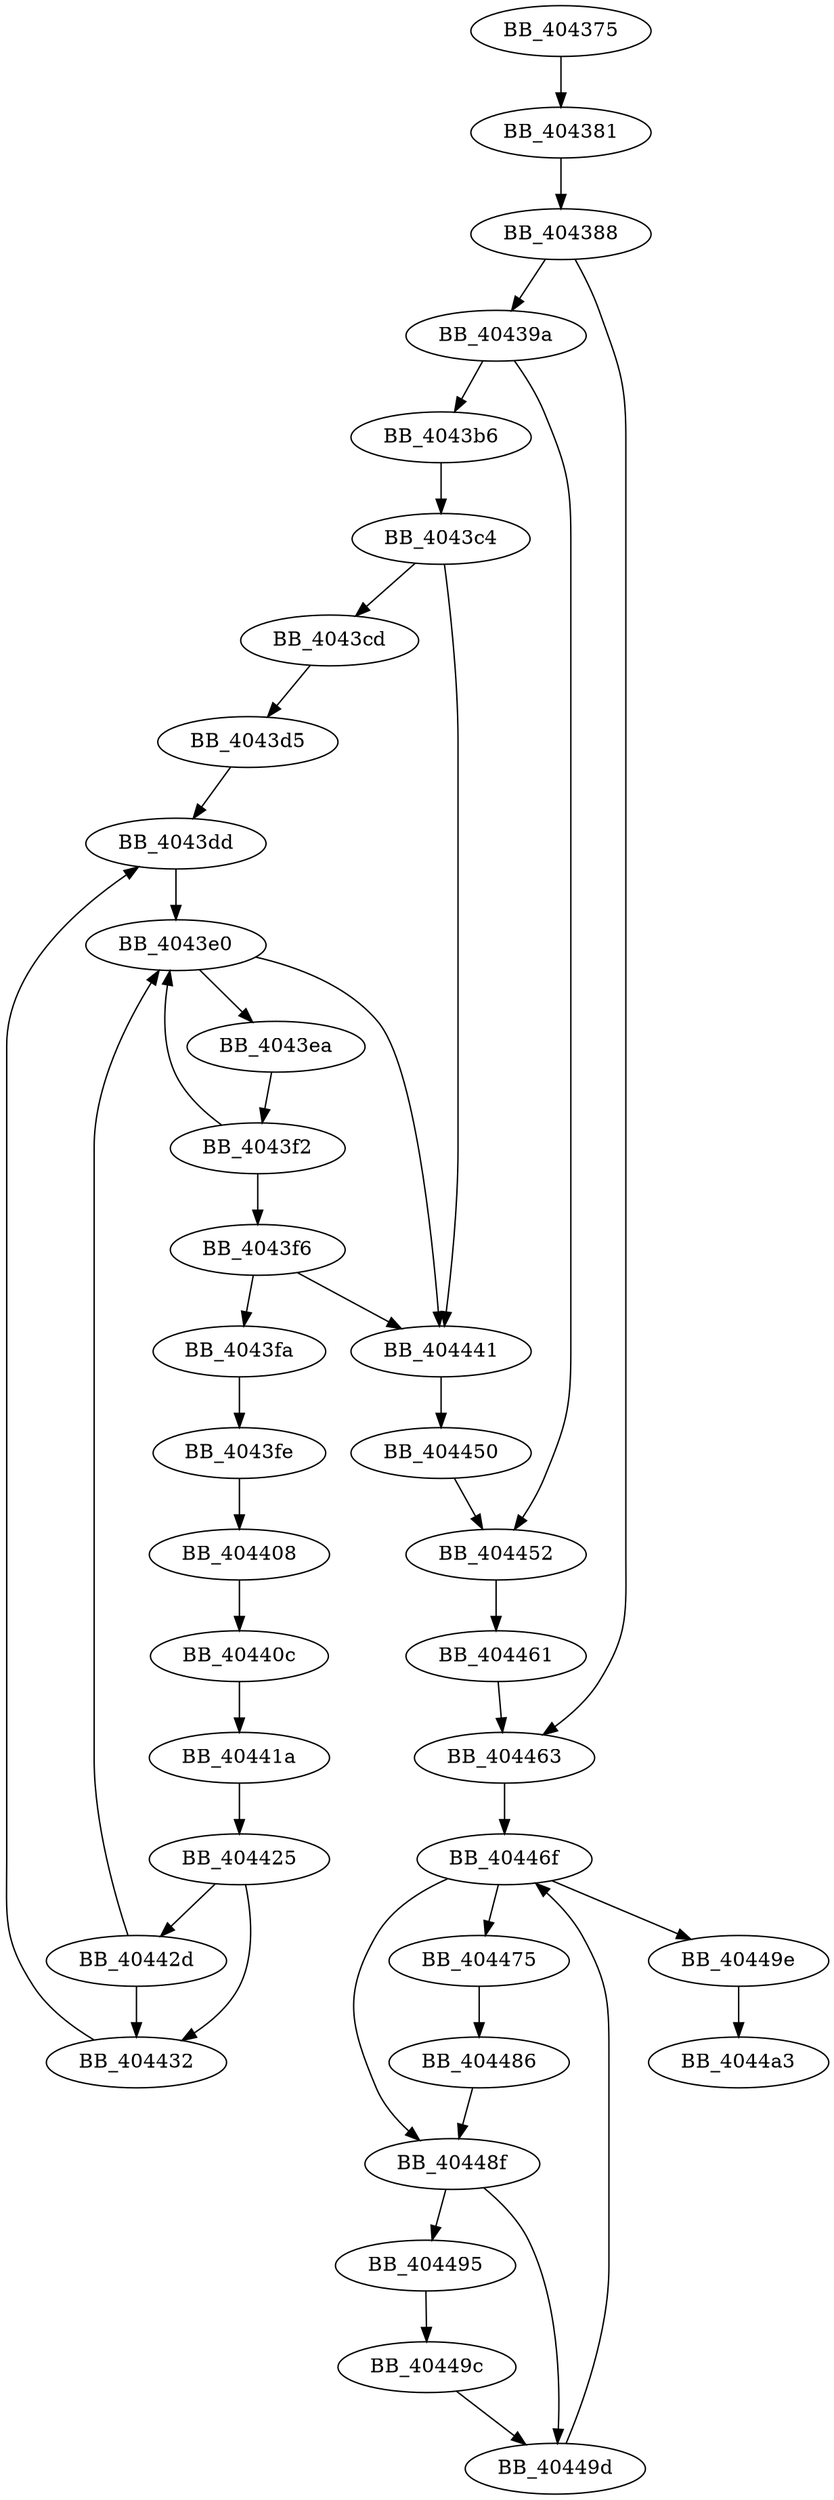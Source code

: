 DiGraph _doexit{
BB_404375->BB_404381
BB_404381->BB_404388
BB_404388->BB_40439a
BB_404388->BB_404463
BB_40439a->BB_4043b6
BB_40439a->BB_404452
BB_4043b6->BB_4043c4
BB_4043c4->BB_4043cd
BB_4043c4->BB_404441
BB_4043cd->BB_4043d5
BB_4043d5->BB_4043dd
BB_4043dd->BB_4043e0
BB_4043e0->BB_4043ea
BB_4043e0->BB_404441
BB_4043ea->BB_4043f2
BB_4043f2->BB_4043e0
BB_4043f2->BB_4043f6
BB_4043f6->BB_4043fa
BB_4043f6->BB_404441
BB_4043fa->BB_4043fe
BB_4043fe->BB_404408
BB_404408->BB_40440c
BB_40440c->BB_40441a
BB_40441a->BB_404425
BB_404425->BB_40442d
BB_404425->BB_404432
BB_40442d->BB_4043e0
BB_40442d->BB_404432
BB_404432->BB_4043dd
BB_404441->BB_404450
BB_404450->BB_404452
BB_404452->BB_404461
BB_404461->BB_404463
BB_404463->BB_40446f
BB_40446f->BB_404475
BB_40446f->BB_40448f
BB_40446f->BB_40449e
BB_404475->BB_404486
BB_404486->BB_40448f
BB_40448f->BB_404495
BB_40448f->BB_40449d
BB_404495->BB_40449c
BB_40449c->BB_40449d
BB_40449d->BB_40446f
BB_40449e->BB_4044a3
}
